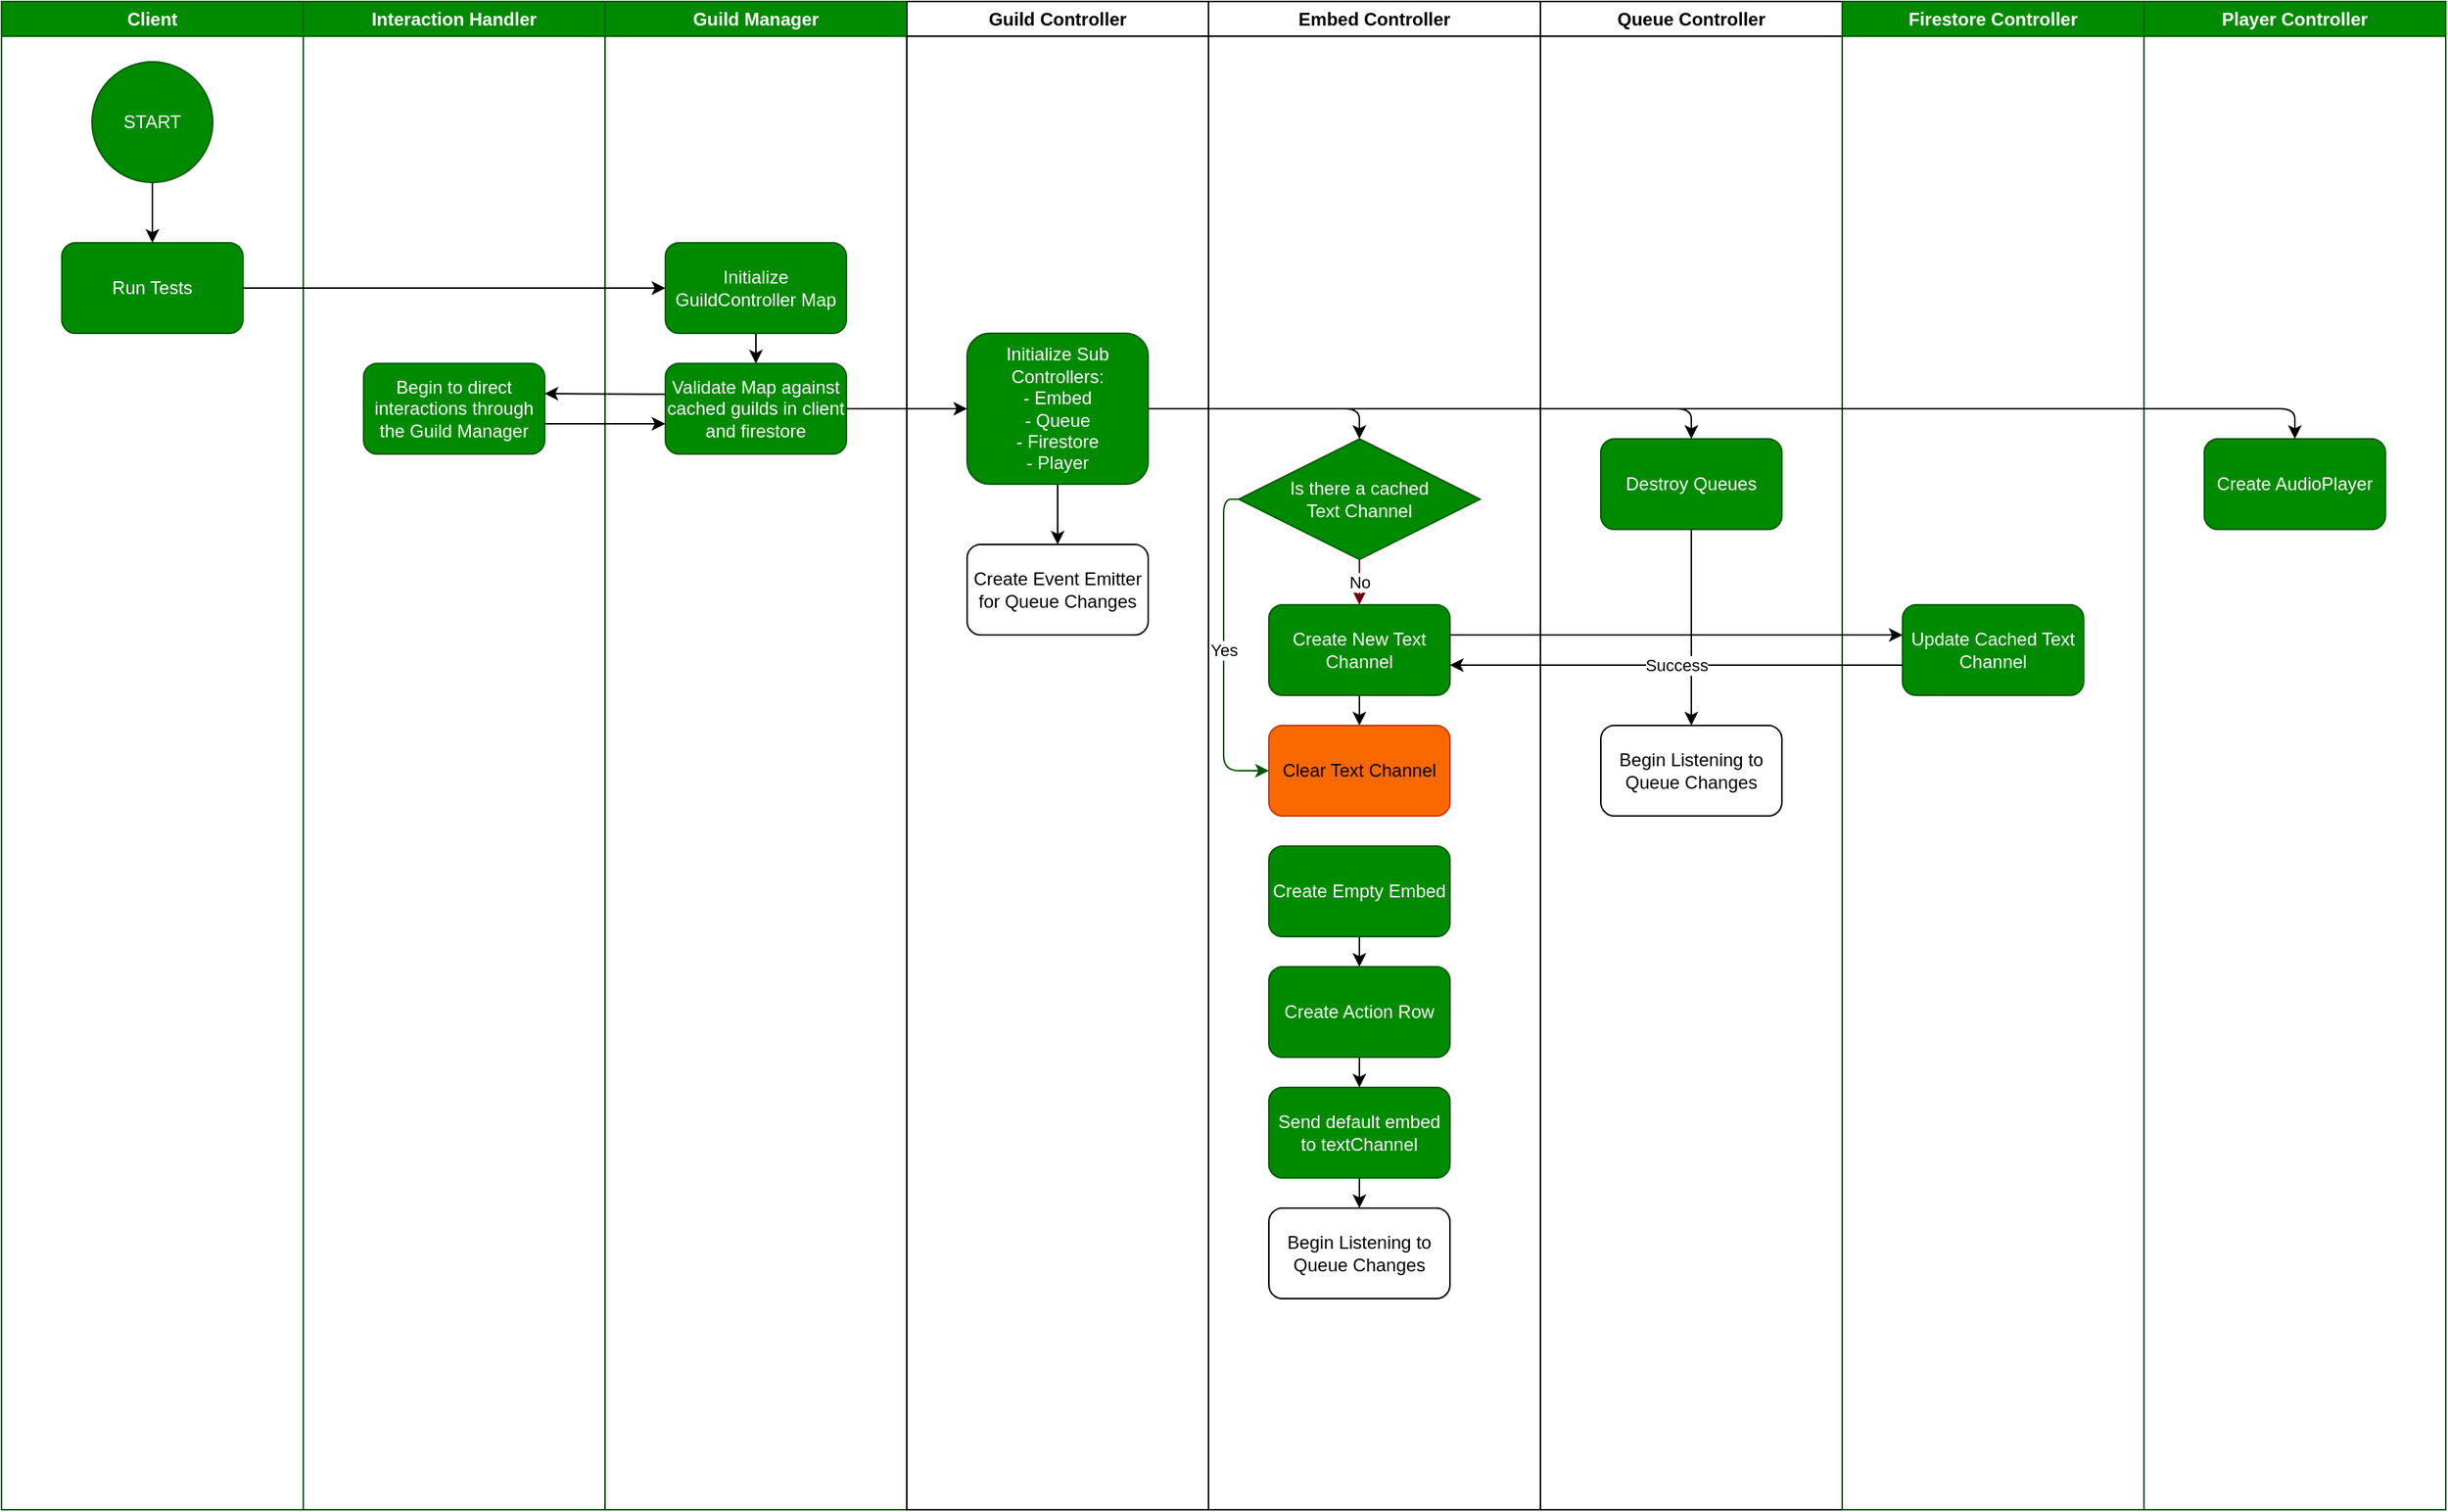 <mxfile>
    <diagram id="jdxhVcqK-yEDoykmqJeY" name="Page-1">
        <mxGraphModel dx="931" dy="506" grid="1" gridSize="10" guides="1" tooltips="1" connect="1" arrows="1" fold="1" page="1" pageScale="1" pageWidth="850" pageHeight="1100" math="0" shadow="0">
            <root>
                <mxCell id="0"/>
                <mxCell id="1" parent="0"/>
                <mxCell id="10" value="Client" style="swimlane;whiteSpace=wrap;html=1;fillColor=#008a00;fontColor=#ffffff;strokeColor=#005700;" parent="1" vertex="1">
                    <mxGeometry x="40" y="40" width="200" height="1000" as="geometry"/>
                </mxCell>
                <mxCell id="31" style="edgeStyle=orthogonalEdgeStyle;html=1;exitX=0.5;exitY=1;exitDx=0;exitDy=0;entryX=0.5;entryY=0;entryDx=0;entryDy=0;" parent="10" source="21" target="30" edge="1">
                    <mxGeometry relative="1" as="geometry"/>
                </mxCell>
                <mxCell id="21" value="START" style="ellipse;whiteSpace=wrap;html=1;aspect=fixed;fillColor=#008a00;fontColor=#ffffff;strokeColor=#005700;" parent="10" vertex="1">
                    <mxGeometry x="60" y="40" width="80" height="80" as="geometry"/>
                </mxCell>
                <mxCell id="30" value="Run Tests" style="rounded=1;whiteSpace=wrap;html=1;fillColor=#008a00;fontColor=#ffffff;strokeColor=#005700;" parent="10" vertex="1">
                    <mxGeometry x="40" y="160" width="120" height="60" as="geometry"/>
                </mxCell>
                <mxCell id="12" value="Interaction Handler" style="swimlane;whiteSpace=wrap;html=1;fillColor=#008a00;fontColor=#ffffff;strokeColor=#005700;" parent="1" vertex="1">
                    <mxGeometry x="240" y="40" width="200" height="1000" as="geometry"/>
                </mxCell>
                <mxCell id="38" value="Begin to direct interactions through the Guild Manager" style="rounded=1;whiteSpace=wrap;html=1;fillColor=#008a00;fontColor=#ffffff;strokeColor=#005700;" parent="12" vertex="1">
                    <mxGeometry x="40" y="240" width="120" height="60" as="geometry"/>
                </mxCell>
                <mxCell id="13" value="Guild Manager" style="swimlane;whiteSpace=wrap;html=1;fillColor=#008a00;fontColor=#ffffff;strokeColor=#005700;" parent="1" vertex="1">
                    <mxGeometry x="440" y="40" width="200" height="1000" as="geometry"/>
                </mxCell>
                <mxCell id="29" value="" style="edgeStyle=orthogonalEdgeStyle;html=1;entryX=0.5;entryY=0;entryDx=0;entryDy=0;" parent="13" source="22" target="33" edge="1">
                    <mxGeometry relative="1" as="geometry">
                        <mxPoint x="100" y="320" as="targetPoint"/>
                    </mxGeometry>
                </mxCell>
                <mxCell id="22" value="Initialize GuildController Map" style="rounded=1;whiteSpace=wrap;html=1;fillColor=#008a00;fontColor=#ffffff;strokeColor=#005700;" parent="13" vertex="1">
                    <mxGeometry x="40" y="160" width="120" height="60" as="geometry"/>
                </mxCell>
                <mxCell id="33" value="Validate Map against cached guilds in client and firestore" style="rounded=1;whiteSpace=wrap;html=1;fillColor=#008a00;fontColor=#ffffff;strokeColor=#005700;" parent="13" vertex="1">
                    <mxGeometry x="40" y="240" width="120" height="60" as="geometry"/>
                </mxCell>
                <mxCell id="15" value="Guild Controller" style="swimlane;whiteSpace=wrap;html=1;" parent="1" vertex="1">
                    <mxGeometry x="640" y="40" width="200" height="1000" as="geometry"/>
                </mxCell>
                <mxCell id="98" value="" style="edgeStyle=orthogonalEdgeStyle;html=1;" parent="15" source="78" target="97" edge="1">
                    <mxGeometry relative="1" as="geometry"/>
                </mxCell>
                <mxCell id="78" value="Initialize Sub Controllers:&lt;br&gt;- Embed&lt;br&gt;- Queue&lt;br&gt;- Firestore&lt;br&gt;- Player" style="rounded=1;whiteSpace=wrap;html=1;fillColor=#008a00;fontColor=#ffffff;strokeColor=#005700;" parent="15" vertex="1">
                    <mxGeometry x="40" y="220" width="120" height="100" as="geometry"/>
                </mxCell>
                <mxCell id="97" value="Create Event Emitter for Queue Changes" style="rounded=1;whiteSpace=wrap;html=1;" parent="15" vertex="1">
                    <mxGeometry x="40" y="360" width="120" height="60" as="geometry"/>
                </mxCell>
                <mxCell id="17" value="Embed Controller" style="swimlane;whiteSpace=wrap;html=1;" parent="1" vertex="1">
                    <mxGeometry x="840" y="40" width="220" height="1000" as="geometry"/>
                </mxCell>
                <mxCell id="60" style="edgeStyle=orthogonalEdgeStyle;html=1;exitX=0.5;exitY=1;exitDx=0;exitDy=0;entryX=0.5;entryY=0;entryDx=0;entryDy=0;" parent="17" source="46" target="59" edge="1">
                    <mxGeometry relative="1" as="geometry"/>
                </mxCell>
                <mxCell id="46" value="Create Empty Embed" style="rounded=1;whiteSpace=wrap;html=1;fillColor=#008a00;fontColor=#ffffff;strokeColor=#005700;" parent="17" vertex="1">
                    <mxGeometry x="40" y="560" width="120" height="60" as="geometry"/>
                </mxCell>
                <mxCell id="101" style="edgeStyle=none;html=1;exitX=0.5;exitY=1;exitDx=0;exitDy=0;entryX=0.5;entryY=0;entryDx=0;entryDy=0;" parent="17" source="59" target="100" edge="1">
                    <mxGeometry relative="1" as="geometry"/>
                </mxCell>
                <mxCell id="59" value="Create Action Row" style="rounded=1;whiteSpace=wrap;html=1;fillColor=#008a00;fontColor=#ffffff;strokeColor=#005700;" parent="17" vertex="1">
                    <mxGeometry x="40" y="640" width="120" height="60" as="geometry"/>
                </mxCell>
                <mxCell id="81" value="Yes" style="edgeStyle=orthogonalEdgeStyle;html=1;entryX=0;entryY=0.5;entryDx=0;entryDy=0;exitX=0;exitY=0.5;exitDx=0;exitDy=0;fillColor=#008a00;strokeColor=#005700;" parent="17" source="77" target="84" edge="1">
                    <mxGeometry relative="1" as="geometry"/>
                </mxCell>
                <mxCell id="83" value="No" style="edgeStyle=orthogonalEdgeStyle;html=1;exitX=0.5;exitY=1;exitDx=0;exitDy=0;entryX=0.5;entryY=0;entryDx=0;entryDy=0;fillColor=#a20025;strokeColor=#6F0000;" parent="17" source="77" target="82" edge="1">
                    <mxGeometry relative="1" as="geometry"/>
                </mxCell>
                <mxCell id="77" value="Is there a cached &lt;br&gt;Text Channel" style="rhombus;whiteSpace=wrap;html=1;fillColor=#008a00;fontColor=#ffffff;strokeColor=#005700;" parent="17" vertex="1">
                    <mxGeometry x="20" y="290" width="160" height="80" as="geometry"/>
                </mxCell>
                <mxCell id="85" style="edgeStyle=orthogonalEdgeStyle;html=1;exitX=0.5;exitY=1;exitDx=0;exitDy=0;entryX=0.5;entryY=0;entryDx=0;entryDy=0;" parent="17" source="82" target="84" edge="1">
                    <mxGeometry relative="1" as="geometry"/>
                </mxCell>
                <mxCell id="82" value="Create New Text Channel" style="rounded=1;whiteSpace=wrap;html=1;fillColor=#008a00;fontColor=#ffffff;strokeColor=#005700;" parent="17" vertex="1">
                    <mxGeometry x="40" y="400" width="120" height="60" as="geometry"/>
                </mxCell>
                <mxCell id="84" value="Clear Text Channel" style="rounded=1;whiteSpace=wrap;html=1;fillColor=#fa6800;fontColor=#000000;strokeColor=#C73500;" parent="17" vertex="1">
                    <mxGeometry x="40" y="480" width="120" height="60" as="geometry"/>
                </mxCell>
                <mxCell id="99" value="Begin Listening to Queue Changes" style="rounded=1;whiteSpace=wrap;html=1;" parent="17" vertex="1">
                    <mxGeometry x="40" y="800" width="120" height="60" as="geometry"/>
                </mxCell>
                <mxCell id="102" style="edgeStyle=none;html=1;exitX=0.5;exitY=1;exitDx=0;exitDy=0;" parent="17" source="100" target="99" edge="1">
                    <mxGeometry relative="1" as="geometry"/>
                </mxCell>
                <mxCell id="100" value="Send default embed to textChannel" style="rounded=1;whiteSpace=wrap;html=1;fillColor=#008a00;fontColor=#ffffff;strokeColor=#005700;" parent="17" vertex="1">
                    <mxGeometry x="40" y="720" width="120" height="60" as="geometry"/>
                </mxCell>
                <mxCell id="18" value="Queue Controller" style="swimlane;whiteSpace=wrap;html=1;" parent="1" vertex="1">
                    <mxGeometry x="1060" y="40" width="200" height="1000" as="geometry"/>
                </mxCell>
                <mxCell id="95" style="edgeStyle=orthogonalEdgeStyle;html=1;entryX=0.5;entryY=0;entryDx=0;entryDy=0;" parent="18" source="48" target="94" edge="1">
                    <mxGeometry relative="1" as="geometry"/>
                </mxCell>
                <mxCell id="48" value="Destroy Queues" style="rounded=1;whiteSpace=wrap;html=1;fillColor=#008a00;fontColor=#ffffff;strokeColor=#005700;" parent="18" vertex="1">
                    <mxGeometry x="40" y="290" width="120" height="60" as="geometry"/>
                </mxCell>
                <mxCell id="94" value="Begin Listening to Queue Changes" style="rounded=1;whiteSpace=wrap;html=1;" parent="18" vertex="1">
                    <mxGeometry x="40" y="480" width="120" height="60" as="geometry"/>
                </mxCell>
                <mxCell id="19" value="Firestore Controller" style="swimlane;whiteSpace=wrap;html=1;fillColor=#008a00;fontColor=#ffffff;strokeColor=#005700;" parent="1" vertex="1">
                    <mxGeometry x="1260" y="40" width="200" height="1000" as="geometry"/>
                </mxCell>
                <mxCell id="87" value="Update Cached Text Channel" style="rounded=1;whiteSpace=wrap;html=1;fillColor=#008a00;fontColor=#ffffff;strokeColor=#005700;" parent="19" vertex="1">
                    <mxGeometry x="40" y="400" width="120" height="60" as="geometry"/>
                </mxCell>
                <mxCell id="32" style="edgeStyle=orthogonalEdgeStyle;html=1;exitX=1;exitY=0.5;exitDx=0;exitDy=0;entryX=0;entryY=0.5;entryDx=0;entryDy=0;" parent="1" source="30" target="22" edge="1">
                    <mxGeometry relative="1" as="geometry"/>
                </mxCell>
                <mxCell id="40" style="edgeStyle=orthogonalEdgeStyle;html=1;exitX=-0.015;exitY=0.34;exitDx=0;exitDy=0;exitPerimeter=0;" parent="1" source="33" edge="1">
                    <mxGeometry relative="1" as="geometry">
                        <mxPoint x="400" y="300" as="targetPoint"/>
                        <Array as="points">
                            <mxPoint x="480" y="300"/>
                        </Array>
                    </mxGeometry>
                </mxCell>
                <mxCell id="45" value="Player Controller" style="swimlane;whiteSpace=wrap;html=1;fillColor=#008a00;fontColor=#ffffff;strokeColor=#005700;" parent="1" vertex="1">
                    <mxGeometry x="1460" y="40" width="200" height="1000" as="geometry"/>
                </mxCell>
                <mxCell id="49" value="Create AudioPlayer" style="rounded=1;whiteSpace=wrap;html=1;fillColor=#008a00;fontColor=#ffffff;strokeColor=#005700;" parent="45" vertex="1">
                    <mxGeometry x="40" y="290" width="120" height="60" as="geometry"/>
                </mxCell>
                <mxCell id="79" style="edgeStyle=orthogonalEdgeStyle;html=1;entryX=0;entryY=0.5;entryDx=0;entryDy=0;" parent="1" source="33" target="78" edge="1">
                    <mxGeometry relative="1" as="geometry"/>
                </mxCell>
                <mxCell id="80" style="edgeStyle=orthogonalEdgeStyle;html=1;entryX=0.5;entryY=0;entryDx=0;entryDy=0;" parent="1" source="78" target="77" edge="1">
                    <mxGeometry relative="1" as="geometry"/>
                </mxCell>
                <mxCell id="86" style="edgeStyle=orthogonalEdgeStyle;html=1;entryX=0.5;entryY=0;entryDx=0;entryDy=0;" parent="1" source="78" target="48" edge="1">
                    <mxGeometry relative="1" as="geometry"/>
                </mxCell>
                <mxCell id="88" style="edgeStyle=orthogonalEdgeStyle;html=1;" parent="1" source="82" edge="1">
                    <mxGeometry relative="1" as="geometry">
                        <mxPoint x="1300" y="460" as="targetPoint"/>
                        <Array as="points">
                            <mxPoint x="1300" y="460"/>
                        </Array>
                    </mxGeometry>
                </mxCell>
                <mxCell id="89" value="Success" style="edgeStyle=orthogonalEdgeStyle;html=1;" parent="1" source="87" edge="1">
                    <mxGeometry relative="1" as="geometry">
                        <mxPoint x="1000" y="480" as="targetPoint"/>
                        <Array as="points">
                            <mxPoint x="1000" y="480"/>
                        </Array>
                    </mxGeometry>
                </mxCell>
                <mxCell id="90" style="edgeStyle=orthogonalEdgeStyle;html=1;" parent="1" edge="1">
                    <mxGeometry relative="1" as="geometry">
                        <mxPoint x="400" y="320" as="sourcePoint"/>
                        <mxPoint x="480" y="320" as="targetPoint"/>
                        <Array as="points">
                            <mxPoint x="400" y="320"/>
                            <mxPoint x="480" y="320"/>
                        </Array>
                    </mxGeometry>
                </mxCell>
                <mxCell id="91" style="edgeStyle=orthogonalEdgeStyle;html=1;entryX=0.5;entryY=0;entryDx=0;entryDy=0;" parent="1" source="78" target="49" edge="1">
                    <mxGeometry relative="1" as="geometry"/>
                </mxCell>
            </root>
        </mxGraphModel>
    </diagram>
</mxfile>